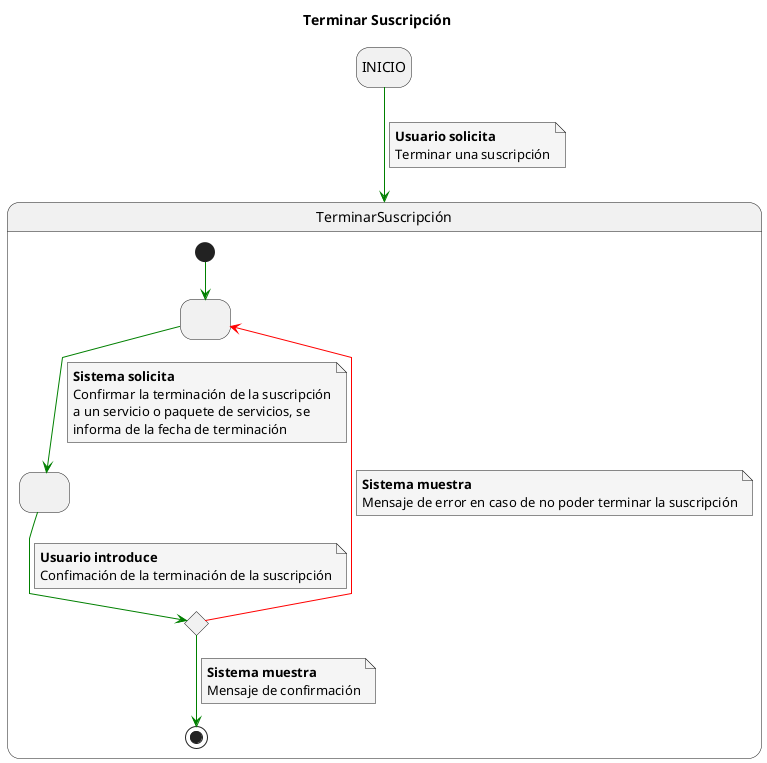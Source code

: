 @startuml
skinparam defaultFontName Arial
skinparam NoteBackgroundColor #whiteSmoke
skinparam ArrowColor #green
skinparam Linetype polyline
top to bottom direction

hide empty description
title Terminar Suscripción

skinparam defaultFontName Arial
top to bottom direction

INICIO -down-> TerminarSuscripción
note on link
<b>Usuario solicita</b>
Terminar una suscripción
end note

state TerminarSuscripción{
  state 1 as " "
  state 2 as " "
  state 3 <<choice>>
  [*] --> 1
  1 --> 2
  note on link
  <b>Sistema solicita</b>
  Confirmar la terminación de la suscripción
  a un servicio o paquete de servicios, se
  informa de la fecha de terminación
  end note
  2 --> 3
  note on link
  <b>Usuario introduce</b>
  Confimación de la terminación de la suscripción
  end note
  3 -[#red]-> 1
  note on link
  <b>Sistema muestra</b>
  Mensaje de error en caso de no poder terminar la suscripción
  end note
  3 --> [*]
  note on link
  <b>Sistema muestra</b>
  Mensaje de confirmación
  end note
}

@enduml

